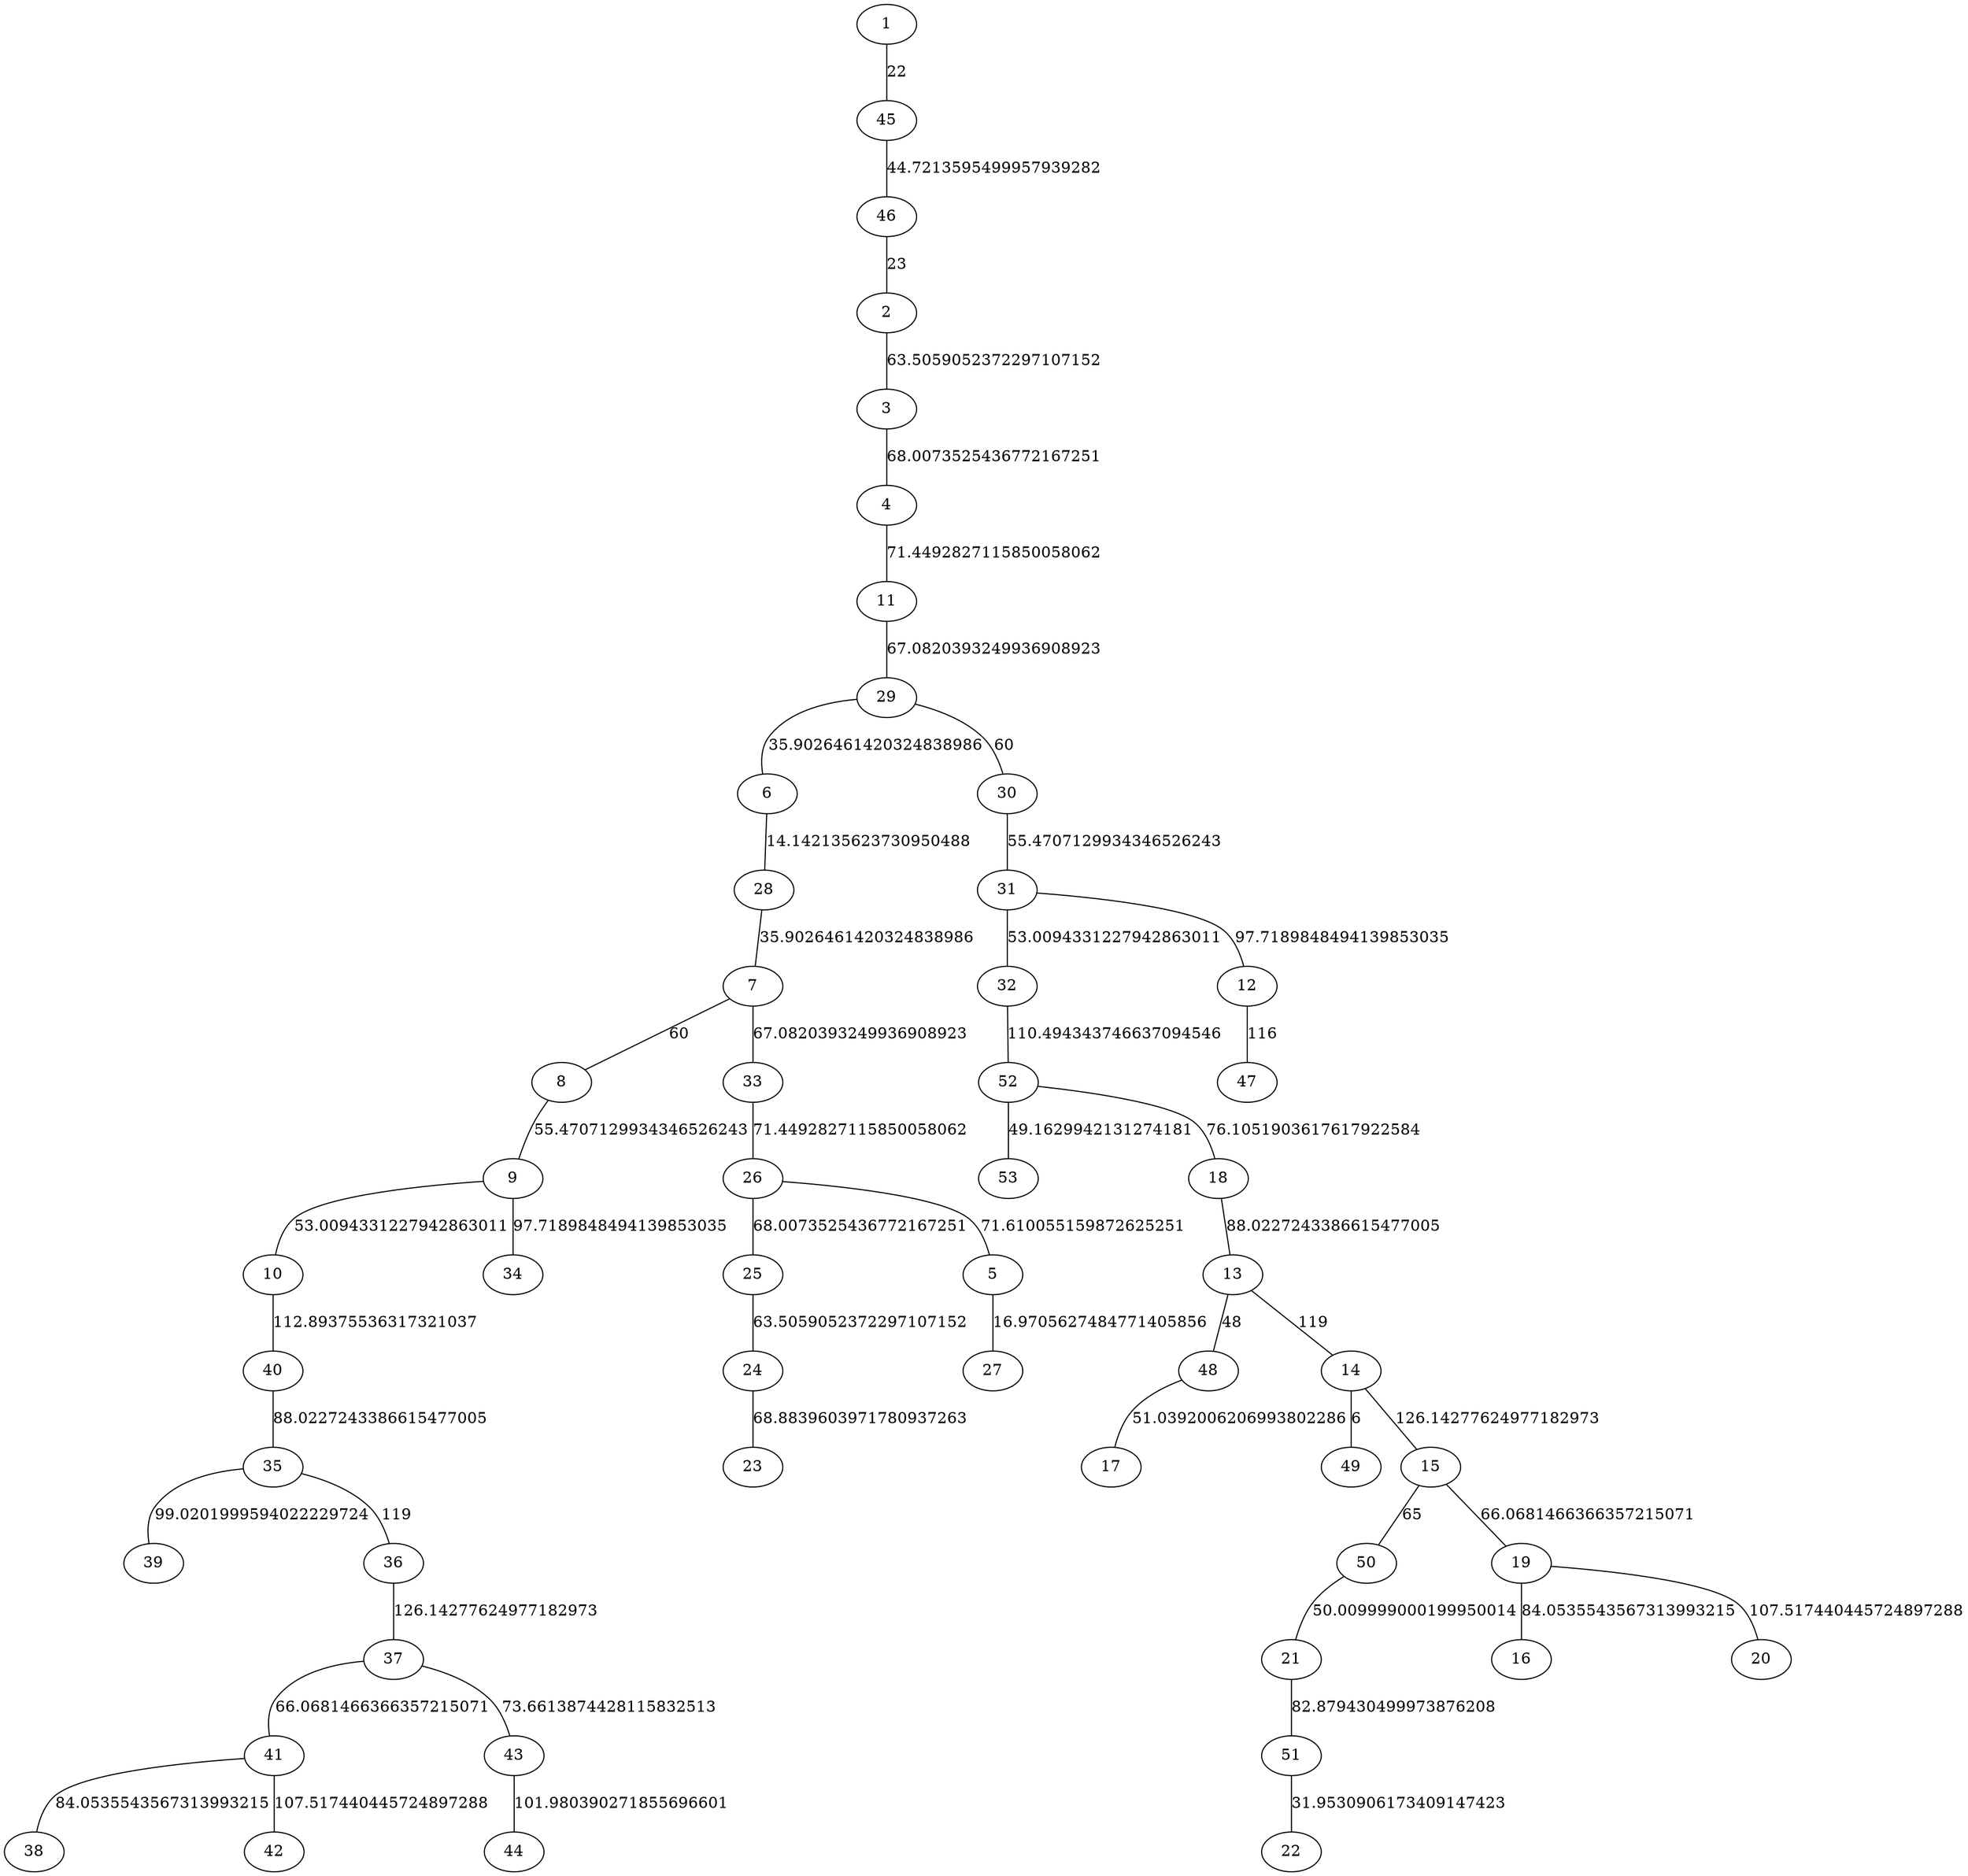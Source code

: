 graph {
"1" -- "45" [label="22"]
"45" -- "46" [label="44.7213595499957939282"]
"46" -- "2" [label="23"]
"2" -- "3" [label="63.5059052372297107152"]
"3" -- "4" [label="68.0073525436772167251"]
"4" -- "11" [label="71.4492827115850058062"]
"11" -- "29" [label="67.0820393249936908923"]
"29" -- "6" [label="35.9026461420324838986"]
"6" -- "28" [label="14.142135623730950488"]
"28" -- "7" [label="35.9026461420324838986"]
"29" -- "30" [label="60"]
"30" -- "31" [label="55.4707129934346526243"]
"31" -- "32" [label="53.0094331227942863011"]
"7" -- "8" [label="60"]
"8" -- "9" [label="55.4707129934346526243"]
"9" -- "10" [label="53.0094331227942863011"]
"7" -- "33" [label="67.0820393249936908923"]
"33" -- "26" [label="71.4492827115850058062"]
"26" -- "25" [label="68.0073525436772167251"]
"25" -- "24" [label="63.5059052372297107152"]
"24" -- "23" [label="68.8839603971780937263"]
"26" -- "5" [label="71.610055159872625251"]
"5" -- "27" [label="16.9705627484771405856"]
"31" -- "12" [label="97.7189848494139853035"]
"9" -- "34" [label="97.7189848494139853035"]
"32" -- "52" [label="110.494343746637094546"]
"52" -- "53" [label="49.1629942131274181"]
"52" -- "18" [label="76.1051903617617922584"]
"18" -- "13" [label="88.0227243386615477005"]
"13" -- "48" [label="48"]
"48" -- "17" [label="51.0392006206993802286"]
"10" -- "40" [label="112.89375536317321037"]
"40" -- "35" [label="88.0227243386615477005"]
"35" -- "39" [label="99.0201999594022229724"]
"12" -- "47" [label="116"]
"13" -- "14" [label="119"]
"14" -- "49" [label="6"]
"35" -- "36" [label="119"]
"14" -- "15" [label="126.14277624977182973"]
"15" -- "50" [label="65"]
"50" -- "21" [label="50.009999000199950014"]
"15" -- "19" [label="66.0681466366357215071"]
"21" -- "51" [label="82.879430499973876208"]
"51" -- "22" [label="31.9530906173409147423"]
"19" -- "16" [label="84.0535543567313993215"]
"19" -- "20" [label="107.517440445724897288"]
"36" -- "37" [label="126.14277624977182973"]
"37" -- "41" [label="66.0681466366357215071"]
"37" -- "43" [label="73.6613874428115832513"]
"41" -- "38" [label="84.0535543567313993215"]
"43" -- "44" [label="101.980390271855696601"]
"41" -- "42" [label="107.517440445724897288"]
}